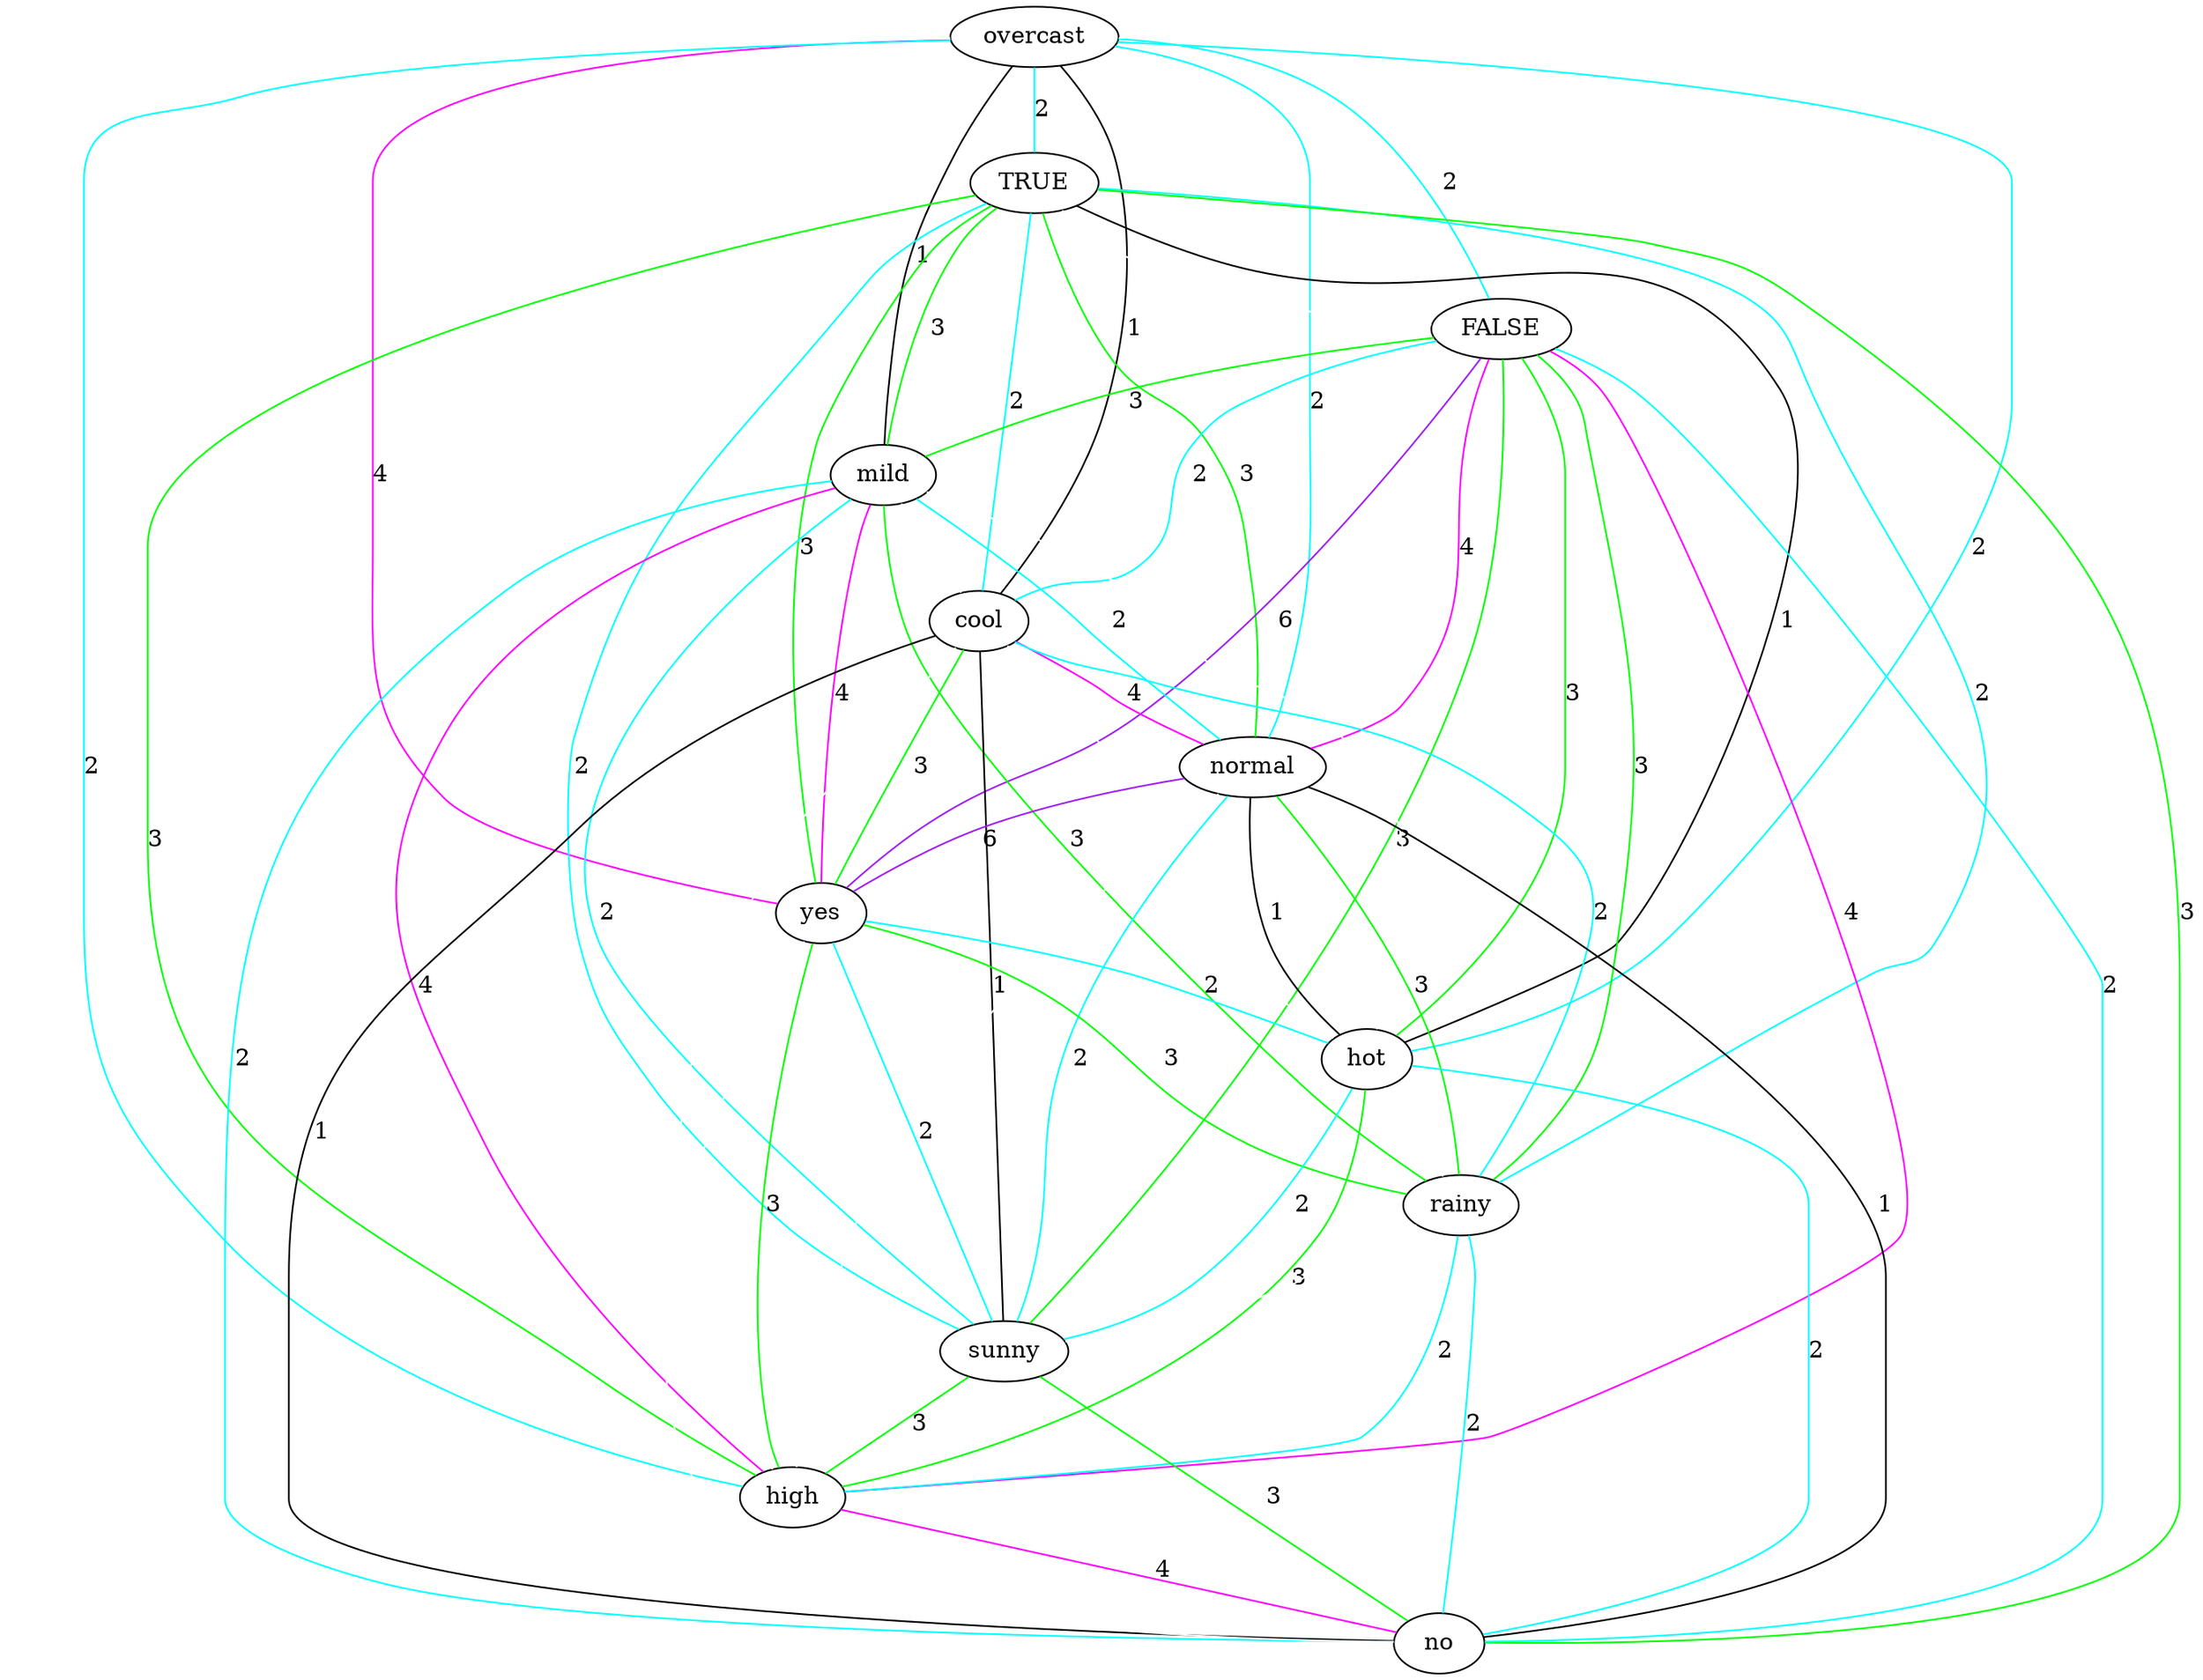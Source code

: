 strict graph "" {
overcast;
TRUE;
FALSE;
mild;
cool;
normal;
yes;
hot;
rainy;
sunny;
high;
no;
overcast -- yes  [color=magenta, label=4];
overcast -- hot  [color=cyan, label=2];
overcast -- rainy  [color=white];
overcast -- TRUE  [color=cyan, label=2];
overcast -- FALSE  [color=cyan, label=2];
overcast -- mild  [color=black, label=1];
overcast -- cool  [color=black, label=1];
overcast -- normal  [color=cyan, label=2];
overcast -- high  [color=cyan, label=2];
overcast -- no  [color=white];
overcast -- sunny  [color=white];
TRUE -- yes  [color=green, label=3];
TRUE -- hot  [color=black, label=1];
TRUE -- rainy  [color=cyan, label=2];
TRUE -- sunny  [color=cyan, label=2];
TRUE -- FALSE  [color=white];
TRUE -- mild  [color=green, label=3];
TRUE -- cool  [color=cyan, label=2];
TRUE -- normal  [color=green, label=3];
TRUE -- high  [color=green, label=3];
TRUE -- no  [color=green, label=3];
FALSE -- yes  [color=purple, label=6];
FALSE -- hot  [color=green, label=3];
FALSE -- rainy  [color=green, label=3];
FALSE -- mild  [color=green, label=3];
FALSE -- cool  [color=cyan, label=2];
FALSE -- normal  [color=magenta, label=4];
FALSE -- high  [color=magenta, label=4];
FALSE -- no  [color=cyan, label=2];
FALSE -- sunny  [color=green, label=3];
mild -- yes  [color=magenta, label=4];
mild -- hot  [color=white];
mild -- rainy  [color=green, label=3];
mild -- high  [color=magenta, label=4];
mild -- cool  [color=white];
mild -- normal  [color=cyan, label=2];
mild -- no  [color=cyan, label=2];
mild -- sunny  [color=cyan, label=2];
cool -- yes  [color=green, label=3];
cool -- hot  [color=white];
cool -- rainy  [color=cyan, label=2];
cool -- normal  [color=magenta, label=4];
cool -- high  [color=white];
cool -- no  [color=black, label=1];
cool -- sunny  [color=black, label=1];
normal -- yes  [color=purple, label=6];
normal -- hot  [color=black, label=1];
normal -- rainy  [color=green, label=3];
normal -- no  [color=black, label=1];
normal -- high  [color=white];
normal -- sunny  [color=cyan, label=2];
yes -- hot  [color=cyan, label=2];
yes -- rainy  [color=green, label=3];
yes -- high  [color=green, label=3];
yes -- no  [color=white];
yes -- sunny  [color=cyan, label=2];
hot -- rainy  [color=white];
hot -- high  [color=green, label=3];
hot -- no  [color=cyan, label=2];
hot -- sunny  [color=cyan, label=2];
rainy -- high  [color=cyan, label=2];
rainy -- no  [color=cyan, label=2];
rainy -- sunny  [color=white];
sunny -- high  [color=green, label=3];
sunny -- no  [color=green, label=3];
high -- no  [color=magenta, label=4];
}
